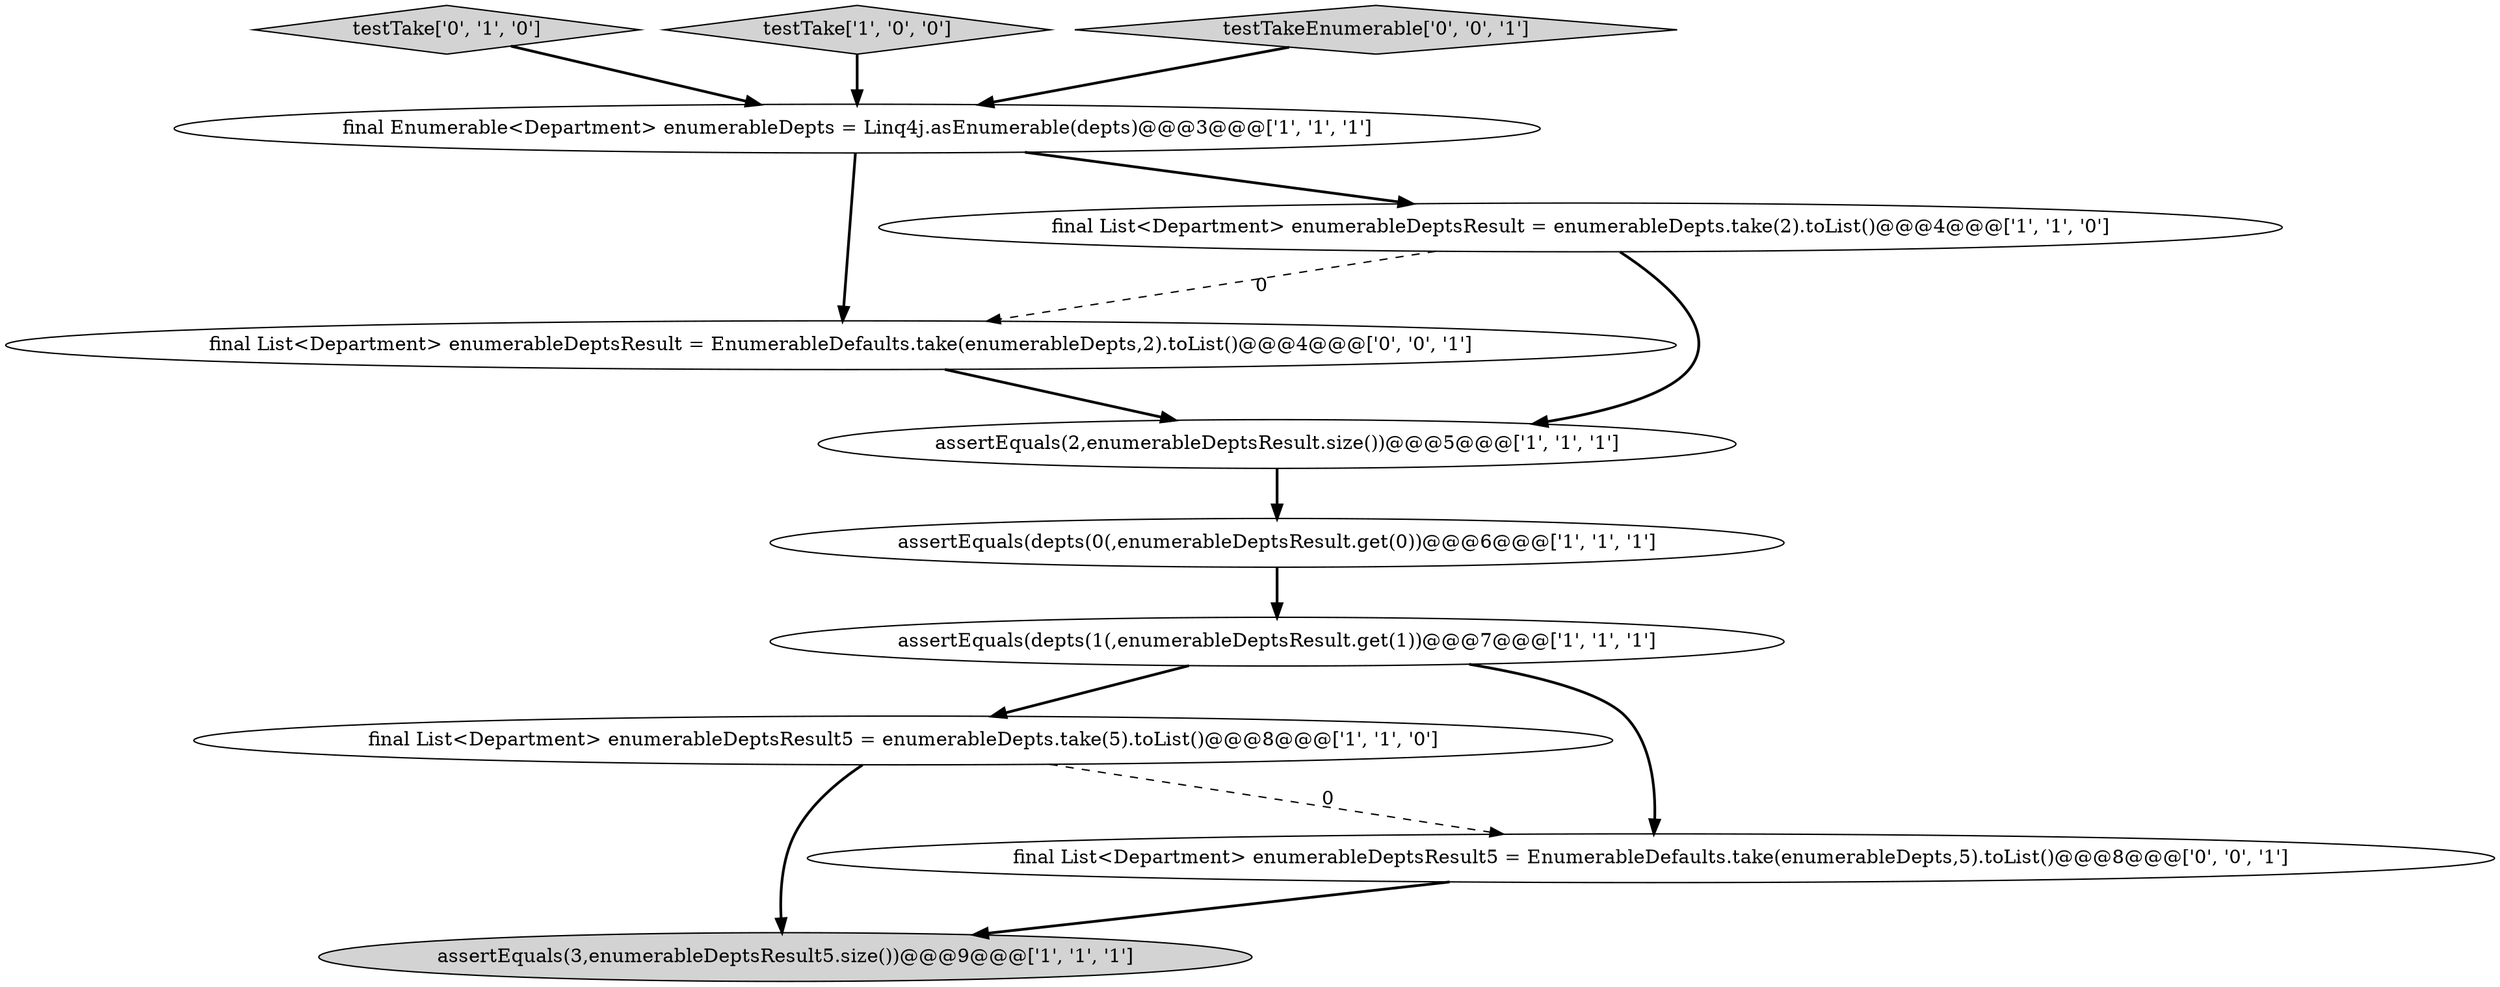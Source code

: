 digraph {
10 [style = filled, label = "final List<Department> enumerableDeptsResult = EnumerableDefaults.take(enumerableDepts,2).toList()@@@4@@@['0', '0', '1']", fillcolor = white, shape = ellipse image = "AAA0AAABBB3BBB"];
4 [style = filled, label = "assertEquals(depts(0(,enumerableDeptsResult.get(0))@@@6@@@['1', '1', '1']", fillcolor = white, shape = ellipse image = "AAA0AAABBB1BBB"];
6 [style = filled, label = "assertEquals(depts(1(,enumerableDeptsResult.get(1))@@@7@@@['1', '1', '1']", fillcolor = white, shape = ellipse image = "AAA0AAABBB1BBB"];
2 [style = filled, label = "final List<Department> enumerableDeptsResult5 = enumerableDepts.take(5).toList()@@@8@@@['1', '1', '0']", fillcolor = white, shape = ellipse image = "AAA0AAABBB1BBB"];
8 [style = filled, label = "testTake['0', '1', '0']", fillcolor = lightgray, shape = diamond image = "AAA0AAABBB2BBB"];
1 [style = filled, label = "final List<Department> enumerableDeptsResult = enumerableDepts.take(2).toList()@@@4@@@['1', '1', '0']", fillcolor = white, shape = ellipse image = "AAA0AAABBB1BBB"];
11 [style = filled, label = "final List<Department> enumerableDeptsResult5 = EnumerableDefaults.take(enumerableDepts,5).toList()@@@8@@@['0', '0', '1']", fillcolor = white, shape = ellipse image = "AAA0AAABBB3BBB"];
3 [style = filled, label = "final Enumerable<Department> enumerableDepts = Linq4j.asEnumerable(depts)@@@3@@@['1', '1', '1']", fillcolor = white, shape = ellipse image = "AAA0AAABBB1BBB"];
5 [style = filled, label = "testTake['1', '0', '0']", fillcolor = lightgray, shape = diamond image = "AAA0AAABBB1BBB"];
7 [style = filled, label = "assertEquals(3,enumerableDeptsResult5.size())@@@9@@@['1', '1', '1']", fillcolor = lightgray, shape = ellipse image = "AAA0AAABBB1BBB"];
9 [style = filled, label = "testTakeEnumerable['0', '0', '1']", fillcolor = lightgray, shape = diamond image = "AAA0AAABBB3BBB"];
0 [style = filled, label = "assertEquals(2,enumerableDeptsResult.size())@@@5@@@['1', '1', '1']", fillcolor = white, shape = ellipse image = "AAA0AAABBB1BBB"];
5->3 [style = bold, label=""];
9->3 [style = bold, label=""];
3->10 [style = bold, label=""];
2->11 [style = dashed, label="0"];
1->0 [style = bold, label=""];
2->7 [style = bold, label=""];
1->10 [style = dashed, label="0"];
3->1 [style = bold, label=""];
0->4 [style = bold, label=""];
4->6 [style = bold, label=""];
6->11 [style = bold, label=""];
11->7 [style = bold, label=""];
10->0 [style = bold, label=""];
8->3 [style = bold, label=""];
6->2 [style = bold, label=""];
}
